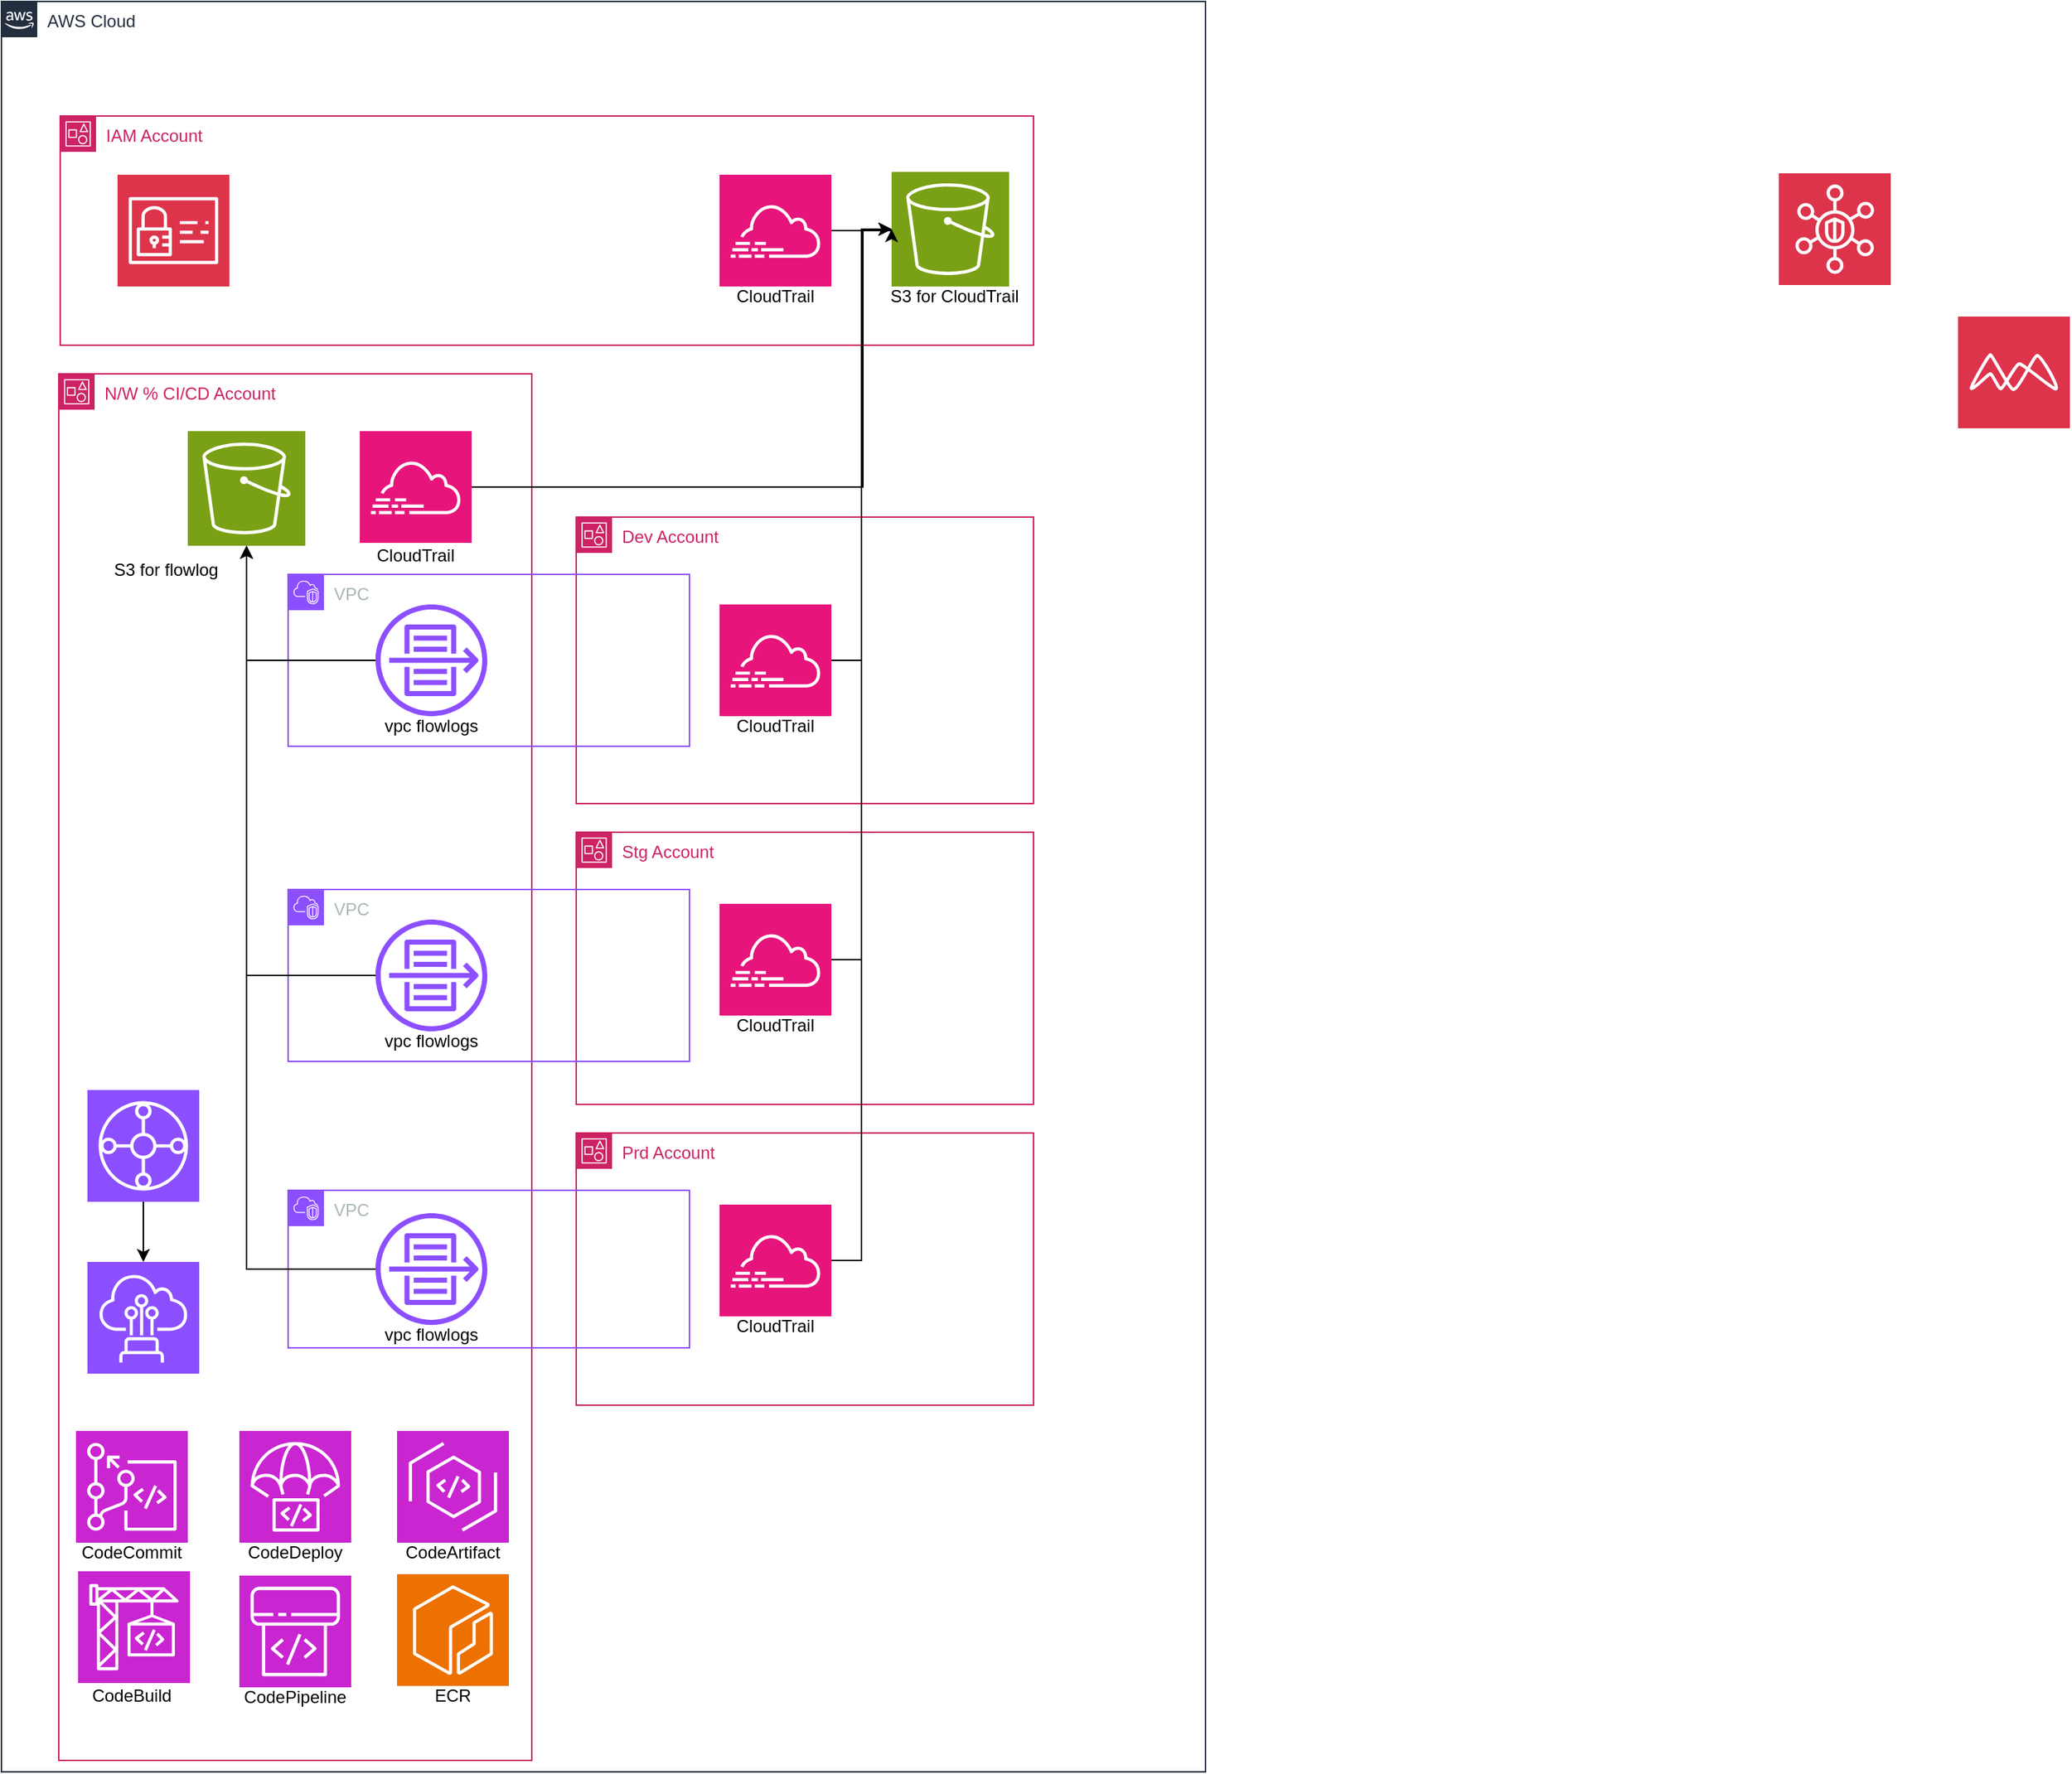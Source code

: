 <mxfile version="24.0.4" type="github">
  <diagram name="페이지-1" id="9XUS-zujEw5i6XTje2pb">
    <mxGraphModel dx="1877" dy="1734" grid="1" gridSize="10" guides="1" tooltips="1" connect="1" arrows="1" fold="1" page="1" pageScale="1" pageWidth="827" pageHeight="1169" math="0" shadow="0">
      <root>
        <mxCell id="0" />
        <mxCell id="1" parent="0" />
        <mxCell id="5tYZJrWsI3M2HunDDOS0-2" value="AWS Cloud" style="points=[[0,0],[0.25,0],[0.5,0],[0.75,0],[1,0],[1,0.25],[1,0.5],[1,0.75],[1,1],[0.75,1],[0.5,1],[0.25,1],[0,1],[0,0.75],[0,0.5],[0,0.25]];outlineConnect=0;gradientColor=none;html=1;whiteSpace=wrap;fontSize=12;fontStyle=0;container=1;pointerEvents=0;collapsible=0;recursiveResize=0;shape=mxgraph.aws4.group;grIcon=mxgraph.aws4.group_aws_cloud_alt;strokeColor=#232F3E;fillColor=none;verticalAlign=top;align=left;spacingLeft=30;fontColor=#232F3E;dashed=0;" vertex="1" parent="1">
          <mxGeometry x="-40" y="-40" width="840" height="1236" as="geometry" />
        </mxCell>
        <mxCell id="5tYZJrWsI3M2HunDDOS0-1" value="N/W % CI/CD Account" style="points=[[0,0],[0.25,0],[0.5,0],[0.75,0],[1,0],[1,0.25],[1,0.5],[1,0.75],[1,1],[0.75,1],[0.5,1],[0.25,1],[0,1],[0,0.75],[0,0.5],[0,0.25]];outlineConnect=0;gradientColor=none;html=1;whiteSpace=wrap;fontSize=12;fontStyle=0;container=1;pointerEvents=0;collapsible=0;recursiveResize=0;shape=mxgraph.aws4.group;grIcon=mxgraph.aws4.group_account;strokeColor=#CD2264;fillColor=none;verticalAlign=top;align=left;spacingLeft=30;fontColor=#CD2264;dashed=0;" vertex="1" parent="5tYZJrWsI3M2HunDDOS0-2">
          <mxGeometry x="40" y="260" width="330" height="968" as="geometry" />
        </mxCell>
        <mxCell id="5tYZJrWsI3M2HunDDOS0-39" style="edgeStyle=orthogonalEdgeStyle;rounded=0;orthogonalLoop=1;jettySize=auto;html=1;" edge="1" parent="5tYZJrWsI3M2HunDDOS0-1" source="5tYZJrWsI3M2HunDDOS0-18" target="5tYZJrWsI3M2HunDDOS0-24">
          <mxGeometry relative="1" as="geometry" />
        </mxCell>
        <mxCell id="5tYZJrWsI3M2HunDDOS0-18" value="" style="sketch=0;points=[[0,0,0],[0.25,0,0],[0.5,0,0],[0.75,0,0],[1,0,0],[0,1,0],[0.25,1,0],[0.5,1,0],[0.75,1,0],[1,1,0],[0,0.25,0],[0,0.5,0],[0,0.75,0],[1,0.25,0],[1,0.5,0],[1,0.75,0]];outlineConnect=0;fontColor=#232F3E;fillColor=#8C4FFF;strokeColor=#ffffff;dashed=0;verticalLabelPosition=bottom;verticalAlign=top;align=center;html=1;fontSize=12;fontStyle=0;aspect=fixed;shape=mxgraph.aws4.resourceIcon;resIcon=mxgraph.aws4.transit_gateway;" vertex="1" parent="5tYZJrWsI3M2HunDDOS0-1">
          <mxGeometry x="20" y="500" width="78" height="78" as="geometry" />
        </mxCell>
        <mxCell id="5tYZJrWsI3M2HunDDOS0-26" value="" style="sketch=0;points=[[0,0,0],[0.25,0,0],[0.5,0,0],[0.75,0,0],[1,0,0],[0,1,0],[0.25,1,0],[0.5,1,0],[0.75,1,0],[1,1,0],[0,0.25,0],[0,0.5,0],[0,0.75,0],[1,0.25,0],[1,0.5,0],[1,0.75,0]];points=[[0,0,0],[0.25,0,0],[0.5,0,0],[0.75,0,0],[1,0,0],[0,1,0],[0.25,1,0],[0.5,1,0],[0.75,1,0],[1,1,0],[0,0.25,0],[0,0.5,0],[0,0.75,0],[1,0.25,0],[1,0.5,0],[1,0.75,0]];outlineConnect=0;fontColor=#232F3E;fillColor=#E7157B;strokeColor=#ffffff;dashed=0;verticalLabelPosition=bottom;verticalAlign=top;align=center;html=1;fontSize=12;fontStyle=0;aspect=fixed;shape=mxgraph.aws4.resourceIcon;resIcon=mxgraph.aws4.cloudtrail;" vertex="1" parent="5tYZJrWsI3M2HunDDOS0-1">
          <mxGeometry x="210" y="40" width="78" height="78" as="geometry" />
        </mxCell>
        <mxCell id="5tYZJrWsI3M2HunDDOS0-24" value="" style="sketch=0;points=[[0,0,0],[0.25,0,0],[0.5,0,0],[0.75,0,0],[1,0,0],[0,1,0],[0.25,1,0],[0.5,1,0],[0.75,1,0],[1,1,0],[0,0.25,0],[0,0.5,0],[0,0.75,0],[1,0.25,0],[1,0.5,0],[1,0.75,0]];outlineConnect=0;fontColor=#232F3E;fillColor=#8C4FFF;strokeColor=#ffffff;dashed=0;verticalLabelPosition=bottom;verticalAlign=top;align=center;html=1;fontSize=12;fontStyle=0;aspect=fixed;shape=mxgraph.aws4.resourceIcon;resIcon=mxgraph.aws4.direct_connect;" vertex="1" parent="5tYZJrWsI3M2HunDDOS0-1">
          <mxGeometry x="20" y="620" width="78" height="78" as="geometry" />
        </mxCell>
        <mxCell id="5tYZJrWsI3M2HunDDOS0-41" value="" style="sketch=0;points=[[0,0,0],[0.25,0,0],[0.5,0,0],[0.75,0,0],[1,0,0],[0,1,0],[0.25,1,0],[0.5,1,0],[0.75,1,0],[1,1,0],[0,0.25,0],[0,0.5,0],[0,0.75,0],[1,0.25,0],[1,0.5,0],[1,0.75,0]];outlineConnect=0;fontColor=#232F3E;fillColor=#7AA116;strokeColor=#ffffff;dashed=0;verticalLabelPosition=bottom;verticalAlign=top;align=center;html=1;fontSize=12;fontStyle=0;aspect=fixed;shape=mxgraph.aws4.resourceIcon;resIcon=mxgraph.aws4.s3;" vertex="1" parent="5tYZJrWsI3M2HunDDOS0-1">
          <mxGeometry x="90" y="40" width="82" height="80" as="geometry" />
        </mxCell>
        <mxCell id="5tYZJrWsI3M2HunDDOS0-51" value="&lt;div&gt;&lt;span style=&quot;background-color: initial;&quot;&gt;CloudTrail&lt;/span&gt;&lt;br&gt;&lt;/div&gt;" style="text;html=1;align=center;verticalAlign=middle;whiteSpace=wrap;rounded=0;" vertex="1" parent="5tYZJrWsI3M2HunDDOS0-1">
          <mxGeometry x="194" y="120" width="110" height="13" as="geometry" />
        </mxCell>
        <mxCell id="5tYZJrWsI3M2HunDDOS0-53" value="&lt;div&gt;&lt;span style=&quot;background-color: initial;&quot;&gt;S3 for flowlog&lt;/span&gt;&lt;br&gt;&lt;/div&gt;" style="text;html=1;align=center;verticalAlign=middle;whiteSpace=wrap;rounded=0;" vertex="1" parent="5tYZJrWsI3M2HunDDOS0-1">
          <mxGeometry x="20" y="130" width="110" height="13" as="geometry" />
        </mxCell>
        <mxCell id="5tYZJrWsI3M2HunDDOS0-58" value="" style="sketch=0;points=[[0,0,0],[0.25,0,0],[0.5,0,0],[0.75,0,0],[1,0,0],[0,1,0],[0.25,1,0],[0.5,1,0],[0.75,1,0],[1,1,0],[0,0.25,0],[0,0.5,0],[0,0.75,0],[1,0.25,0],[1,0.5,0],[1,0.75,0]];outlineConnect=0;fontColor=#232F3E;fillColor=#C925D1;strokeColor=#ffffff;dashed=0;verticalLabelPosition=bottom;verticalAlign=top;align=center;html=1;fontSize=12;fontStyle=0;aspect=fixed;shape=mxgraph.aws4.resourceIcon;resIcon=mxgraph.aws4.codeartifact;" vertex="1" parent="5tYZJrWsI3M2HunDDOS0-1">
          <mxGeometry x="236" y="738" width="78" height="78" as="geometry" />
        </mxCell>
        <mxCell id="5tYZJrWsI3M2HunDDOS0-66" value="&lt;div&gt;&lt;span style=&quot;background-color: initial;&quot;&gt;CodeArtifact&lt;/span&gt;&lt;br&gt;&lt;/div&gt;" style="text;html=1;align=center;verticalAlign=middle;whiteSpace=wrap;rounded=0;" vertex="1" parent="5tYZJrWsI3M2HunDDOS0-1">
          <mxGeometry x="220" y="816" width="110" height="13" as="geometry" />
        </mxCell>
        <mxCell id="5tYZJrWsI3M2HunDDOS0-67" value="" style="sketch=0;points=[[0,0,0],[0.25,0,0],[0.5,0,0],[0.75,0,0],[1,0,0],[0,1,0],[0.25,1,0],[0.5,1,0],[0.75,1,0],[1,1,0],[0,0.25,0],[0,0.5,0],[0,0.75,0],[1,0.25,0],[1,0.5,0],[1,0.75,0]];outlineConnect=0;fontColor=#232F3E;fillColor=#ED7100;strokeColor=#ffffff;dashed=0;verticalLabelPosition=bottom;verticalAlign=top;align=center;html=1;fontSize=12;fontStyle=0;aspect=fixed;shape=mxgraph.aws4.resourceIcon;resIcon=mxgraph.aws4.ecr;" vertex="1" parent="5tYZJrWsI3M2HunDDOS0-1">
          <mxGeometry x="236" y="838" width="78" height="78" as="geometry" />
        </mxCell>
        <mxCell id="5tYZJrWsI3M2HunDDOS0-68" value="&lt;div&gt;&lt;span style=&quot;background-color: initial;&quot;&gt;ECR&lt;/span&gt;&lt;br&gt;&lt;/div&gt;" style="text;html=1;align=center;verticalAlign=middle;whiteSpace=wrap;rounded=0;" vertex="1" parent="5tYZJrWsI3M2HunDDOS0-1">
          <mxGeometry x="220" y="916" width="110" height="13" as="geometry" />
        </mxCell>
        <mxCell id="5tYZJrWsI3M2HunDDOS0-60" value="" style="sketch=0;points=[[0,0,0],[0.25,0,0],[0.5,0,0],[0.75,0,0],[1,0,0],[0,1,0],[0.25,1,0],[0.5,1,0],[0.75,1,0],[1,1,0],[0,0.25,0],[0,0.5,0],[0,0.75,0],[1,0.25,0],[1,0.5,0],[1,0.75,0]];outlineConnect=0;fontColor=#232F3E;fillColor=#C925D1;strokeColor=#ffffff;dashed=0;verticalLabelPosition=bottom;verticalAlign=top;align=center;html=1;fontSize=12;fontStyle=0;aspect=fixed;shape=mxgraph.aws4.resourceIcon;resIcon=mxgraph.aws4.codecommit;" vertex="1" parent="5tYZJrWsI3M2HunDDOS0-1">
          <mxGeometry x="12" y="738" width="78" height="78" as="geometry" />
        </mxCell>
        <mxCell id="5tYZJrWsI3M2HunDDOS0-65" value="&lt;div&gt;&lt;span style=&quot;background-color: initial;&quot;&gt;CodeCommit&lt;/span&gt;&lt;br&gt;&lt;/div&gt;" style="text;html=1;align=center;verticalAlign=middle;whiteSpace=wrap;rounded=0;" vertex="1" parent="5tYZJrWsI3M2HunDDOS0-1">
          <mxGeometry x="-4" y="816" width="110" height="13" as="geometry" />
        </mxCell>
        <mxCell id="5tYZJrWsI3M2HunDDOS0-59" value="" style="sketch=0;points=[[0,0,0],[0.25,0,0],[0.5,0,0],[0.75,0,0],[1,0,0],[0,1,0],[0.25,1,0],[0.5,1,0],[0.75,1,0],[1,1,0],[0,0.25,0],[0,0.5,0],[0,0.75,0],[1,0.25,0],[1,0.5,0],[1,0.75,0]];outlineConnect=0;fontColor=#232F3E;fillColor=#C925D1;strokeColor=#ffffff;dashed=0;verticalLabelPosition=bottom;verticalAlign=top;align=center;html=1;fontSize=12;fontStyle=0;aspect=fixed;shape=mxgraph.aws4.resourceIcon;resIcon=mxgraph.aws4.codebuild;" vertex="1" parent="5tYZJrWsI3M2HunDDOS0-1">
          <mxGeometry x="13.5" y="836" width="78" height="78" as="geometry" />
        </mxCell>
        <mxCell id="5tYZJrWsI3M2HunDDOS0-64" value="&lt;div&gt;&lt;span style=&quot;background-color: initial;&quot;&gt;CodeBuild&lt;/span&gt;&lt;br&gt;&lt;/div&gt;" style="text;html=1;align=center;verticalAlign=middle;whiteSpace=wrap;rounded=0;" vertex="1" parent="5tYZJrWsI3M2HunDDOS0-1">
          <mxGeometry x="-4" y="916" width="110" height="13" as="geometry" />
        </mxCell>
        <mxCell id="5tYZJrWsI3M2HunDDOS0-61" value="" style="sketch=0;points=[[0,0,0],[0.25,0,0],[0.5,0,0],[0.75,0,0],[1,0,0],[0,1,0],[0.25,1,0],[0.5,1,0],[0.75,1,0],[1,1,0],[0,0.25,0],[0,0.5,0],[0,0.75,0],[1,0.25,0],[1,0.5,0],[1,0.75,0]];outlineConnect=0;fontColor=#232F3E;fillColor=#C925D1;strokeColor=#ffffff;dashed=0;verticalLabelPosition=bottom;verticalAlign=top;align=center;html=1;fontSize=12;fontStyle=0;aspect=fixed;shape=mxgraph.aws4.resourceIcon;resIcon=mxgraph.aws4.codedeploy;" vertex="1" parent="5tYZJrWsI3M2HunDDOS0-1">
          <mxGeometry x="126" y="738" width="78" height="78" as="geometry" />
        </mxCell>
        <mxCell id="5tYZJrWsI3M2HunDDOS0-63" value="&lt;div&gt;&lt;span style=&quot;background-color: initial;&quot;&gt;CodeDeploy&lt;/span&gt;&lt;br&gt;&lt;/div&gt;" style="text;html=1;align=center;verticalAlign=middle;whiteSpace=wrap;rounded=0;" vertex="1" parent="5tYZJrWsI3M2HunDDOS0-1">
          <mxGeometry x="110" y="816" width="110" height="13" as="geometry" />
        </mxCell>
        <mxCell id="5tYZJrWsI3M2HunDDOS0-35" style="edgeStyle=orthogonalEdgeStyle;rounded=0;orthogonalLoop=1;jettySize=auto;html=1;exitX=0.5;exitY=1;exitDx=0;exitDy=0;" edge="1" parent="5tYZJrWsI3M2HunDDOS0-1">
          <mxGeometry relative="1" as="geometry">
            <mxPoint x="226" y="829" as="sourcePoint" />
            <mxPoint x="226" y="829" as="targetPoint" />
          </mxGeometry>
        </mxCell>
        <mxCell id="5tYZJrWsI3M2HunDDOS0-57" value="" style="sketch=0;points=[[0,0,0],[0.25,0,0],[0.5,0,0],[0.75,0,0],[1,0,0],[0,1,0],[0.25,1,0],[0.5,1,0],[0.75,1,0],[1,1,0],[0,0.25,0],[0,0.5,0],[0,0.75,0],[1,0.25,0],[1,0.5,0],[1,0.75,0]];outlineConnect=0;fontColor=#232F3E;fillColor=#C925D1;strokeColor=#ffffff;dashed=0;verticalLabelPosition=bottom;verticalAlign=top;align=center;html=1;fontSize=12;fontStyle=0;aspect=fixed;shape=mxgraph.aws4.resourceIcon;resIcon=mxgraph.aws4.codepipeline;" vertex="1" parent="5tYZJrWsI3M2HunDDOS0-1">
          <mxGeometry x="126" y="839" width="78" height="78" as="geometry" />
        </mxCell>
        <mxCell id="5tYZJrWsI3M2HunDDOS0-62" value="&lt;div&gt;&lt;span style=&quot;background-color: initial;&quot;&gt;CodePipeline&lt;/span&gt;&lt;br&gt;&lt;/div&gt;" style="text;html=1;align=center;verticalAlign=middle;whiteSpace=wrap;rounded=0;" vertex="1" parent="5tYZJrWsI3M2HunDDOS0-1">
          <mxGeometry x="110" y="917" width="110" height="13" as="geometry" />
        </mxCell>
        <mxCell id="5tYZJrWsI3M2HunDDOS0-3" value="Dev Account" style="points=[[0,0],[0.25,0],[0.5,0],[0.75,0],[1,0],[1,0.25],[1,0.5],[1,0.75],[1,1],[0.75,1],[0.5,1],[0.25,1],[0,1],[0,0.75],[0,0.5],[0,0.25]];outlineConnect=0;gradientColor=none;html=1;whiteSpace=wrap;fontSize=12;fontStyle=0;container=1;pointerEvents=0;collapsible=0;recursiveResize=0;shape=mxgraph.aws4.group;grIcon=mxgraph.aws4.group_account;strokeColor=#CD2264;fillColor=none;verticalAlign=top;align=left;spacingLeft=30;fontColor=#CD2264;dashed=0;" vertex="1" parent="5tYZJrWsI3M2HunDDOS0-2">
          <mxGeometry x="401" y="360" width="319" height="200" as="geometry" />
        </mxCell>
        <mxCell id="5tYZJrWsI3M2HunDDOS0-8" value="" style="sketch=0;points=[[0,0,0],[0.25,0,0],[0.5,0,0],[0.75,0,0],[1,0,0],[0,1,0],[0.25,1,0],[0.5,1,0],[0.75,1,0],[1,1,0],[0,0.25,0],[0,0.5,0],[0,0.75,0],[1,0.25,0],[1,0.5,0],[1,0.75,0]];points=[[0,0,0],[0.25,0,0],[0.5,0,0],[0.75,0,0],[1,0,0],[0,1,0],[0.25,1,0],[0.5,1,0],[0.75,1,0],[1,1,0],[0,0.25,0],[0,0.5,0],[0,0.75,0],[1,0.25,0],[1,0.5,0],[1,0.75,0]];outlineConnect=0;fontColor=#232F3E;fillColor=#E7157B;strokeColor=#ffffff;dashed=0;verticalLabelPosition=bottom;verticalAlign=top;align=center;html=1;fontSize=12;fontStyle=0;aspect=fixed;shape=mxgraph.aws4.resourceIcon;resIcon=mxgraph.aws4.cloudtrail;" vertex="1" parent="5tYZJrWsI3M2HunDDOS0-3">
          <mxGeometry x="100" y="61" width="78" height="78" as="geometry" />
        </mxCell>
        <mxCell id="5tYZJrWsI3M2HunDDOS0-48" value="&lt;div&gt;&lt;span style=&quot;background-color: initial;&quot;&gt;CloudTrail&lt;/span&gt;&lt;br&gt;&lt;/div&gt;" style="text;html=1;align=center;verticalAlign=middle;whiteSpace=wrap;rounded=0;" vertex="1" parent="5tYZJrWsI3M2HunDDOS0-3">
          <mxGeometry x="84" y="139" width="110" height="13" as="geometry" />
        </mxCell>
        <mxCell id="5tYZJrWsI3M2HunDDOS0-12" value="VPC" style="points=[[0,0],[0.25,0],[0.5,0],[0.75,0],[1,0],[1,0.25],[1,0.5],[1,0.75],[1,1],[0.75,1],[0.5,1],[0.25,1],[0,1],[0,0.75],[0,0.5],[0,0.25]];outlineConnect=0;gradientColor=none;html=1;whiteSpace=wrap;fontSize=12;fontStyle=0;container=1;pointerEvents=0;collapsible=0;recursiveResize=0;shape=mxgraph.aws4.group;grIcon=mxgraph.aws4.group_vpc2;strokeColor=#8C4FFF;fillColor=none;verticalAlign=top;align=left;spacingLeft=30;fontColor=#AAB7B8;dashed=0;" vertex="1" parent="5tYZJrWsI3M2HunDDOS0-2">
          <mxGeometry x="200" y="400" width="280" height="120" as="geometry" />
        </mxCell>
        <mxCell id="5tYZJrWsI3M2HunDDOS0-13" value="" style="sketch=0;outlineConnect=0;fontColor=#232F3E;gradientColor=none;fillColor=#8C4FFF;strokeColor=none;dashed=0;verticalLabelPosition=bottom;verticalAlign=top;align=center;html=1;fontSize=12;fontStyle=0;aspect=fixed;pointerEvents=1;shape=mxgraph.aws4.flow_logs;" vertex="1" parent="5tYZJrWsI3M2HunDDOS0-12">
          <mxGeometry x="61" y="21" width="78" height="78" as="geometry" />
        </mxCell>
        <mxCell id="5tYZJrWsI3M2HunDDOS0-54" value="&lt;div&gt;&lt;span style=&quot;background-color: initial;&quot;&gt;vpc flowlogs&lt;/span&gt;&lt;br&gt;&lt;/div&gt;" style="text;html=1;align=center;verticalAlign=middle;whiteSpace=wrap;rounded=0;" vertex="1" parent="5tYZJrWsI3M2HunDDOS0-12">
          <mxGeometry x="45" y="99" width="110" height="13" as="geometry" />
        </mxCell>
        <mxCell id="5tYZJrWsI3M2HunDDOS0-14" value="Stg Account" style="points=[[0,0],[0.25,0],[0.5,0],[0.75,0],[1,0],[1,0.25],[1,0.5],[1,0.75],[1,1],[0.75,1],[0.5,1],[0.25,1],[0,1],[0,0.75],[0,0.5],[0,0.25]];outlineConnect=0;gradientColor=none;html=1;whiteSpace=wrap;fontSize=12;fontStyle=0;container=1;pointerEvents=0;collapsible=0;recursiveResize=0;shape=mxgraph.aws4.group;grIcon=mxgraph.aws4.group_account;strokeColor=#CD2264;fillColor=none;verticalAlign=top;align=left;spacingLeft=30;fontColor=#CD2264;dashed=0;" vertex="1" parent="5tYZJrWsI3M2HunDDOS0-2">
          <mxGeometry x="401" y="580" width="319" height="190" as="geometry" />
        </mxCell>
        <mxCell id="5tYZJrWsI3M2HunDDOS0-15" value="" style="sketch=0;points=[[0,0,0],[0.25,0,0],[0.5,0,0],[0.75,0,0],[1,0,0],[0,1,0],[0.25,1,0],[0.5,1,0],[0.75,1,0],[1,1,0],[0,0.25,0],[0,0.5,0],[0,0.75,0],[1,0.25,0],[1,0.5,0],[1,0.75,0]];points=[[0,0,0],[0.25,0,0],[0.5,0,0],[0.75,0,0],[1,0,0],[0,1,0],[0.25,1,0],[0.5,1,0],[0.75,1,0],[1,1,0],[0,0.25,0],[0,0.5,0],[0,0.75,0],[1,0.25,0],[1,0.5,0],[1,0.75,0]];outlineConnect=0;fontColor=#232F3E;fillColor=#E7157B;strokeColor=#ffffff;dashed=0;verticalLabelPosition=bottom;verticalAlign=top;align=center;html=1;fontSize=12;fontStyle=0;aspect=fixed;shape=mxgraph.aws4.resourceIcon;resIcon=mxgraph.aws4.cloudtrail;" vertex="1" parent="5tYZJrWsI3M2HunDDOS0-14">
          <mxGeometry x="100" y="50" width="78" height="78" as="geometry" />
        </mxCell>
        <mxCell id="5tYZJrWsI3M2HunDDOS0-49" value="&lt;div&gt;&lt;span style=&quot;background-color: initial;&quot;&gt;CloudTrail&lt;/span&gt;&lt;br&gt;&lt;/div&gt;" style="text;html=1;align=center;verticalAlign=middle;whiteSpace=wrap;rounded=0;" vertex="1" parent="5tYZJrWsI3M2HunDDOS0-14">
          <mxGeometry x="84" y="128" width="110" height="13" as="geometry" />
        </mxCell>
        <mxCell id="5tYZJrWsI3M2HunDDOS0-16" value="Prd Account" style="points=[[0,0],[0.25,0],[0.5,0],[0.75,0],[1,0],[1,0.25],[1,0.5],[1,0.75],[1,1],[0.75,1],[0.5,1],[0.25,1],[0,1],[0,0.75],[0,0.5],[0,0.25]];outlineConnect=0;gradientColor=none;html=1;whiteSpace=wrap;fontSize=12;fontStyle=0;container=1;pointerEvents=0;collapsible=0;recursiveResize=0;shape=mxgraph.aws4.group;grIcon=mxgraph.aws4.group_account;strokeColor=#CD2264;fillColor=none;verticalAlign=top;align=left;spacingLeft=30;fontColor=#CD2264;dashed=0;" vertex="1" parent="5tYZJrWsI3M2HunDDOS0-2">
          <mxGeometry x="401" y="790" width="319" height="190" as="geometry" />
        </mxCell>
        <mxCell id="5tYZJrWsI3M2HunDDOS0-17" value="" style="sketch=0;points=[[0,0,0],[0.25,0,0],[0.5,0,0],[0.75,0,0],[1,0,0],[0,1,0],[0.25,1,0],[0.5,1,0],[0.75,1,0],[1,1,0],[0,0.25,0],[0,0.5,0],[0,0.75,0],[1,0.25,0],[1,0.5,0],[1,0.75,0]];points=[[0,0,0],[0.25,0,0],[0.5,0,0],[0.75,0,0],[1,0,0],[0,1,0],[0.25,1,0],[0.5,1,0],[0.75,1,0],[1,1,0],[0,0.25,0],[0,0.5,0],[0,0.75,0],[1,0.25,0],[1,0.5,0],[1,0.75,0]];outlineConnect=0;fontColor=#232F3E;fillColor=#E7157B;strokeColor=#ffffff;dashed=0;verticalLabelPosition=bottom;verticalAlign=top;align=center;html=1;fontSize=12;fontStyle=0;aspect=fixed;shape=mxgraph.aws4.resourceIcon;resIcon=mxgraph.aws4.cloudtrail;" vertex="1" parent="5tYZJrWsI3M2HunDDOS0-16">
          <mxGeometry x="100" y="50" width="78" height="78" as="geometry" />
        </mxCell>
        <mxCell id="5tYZJrWsI3M2HunDDOS0-21" value="VPC" style="points=[[0,0],[0.25,0],[0.5,0],[0.75,0],[1,0],[1,0.25],[1,0.5],[1,0.75],[1,1],[0.75,1],[0.5,1],[0.25,1],[0,1],[0,0.75],[0,0.5],[0,0.25]];outlineConnect=0;gradientColor=none;html=1;whiteSpace=wrap;fontSize=12;fontStyle=0;container=1;pointerEvents=0;collapsible=0;recursiveResize=0;shape=mxgraph.aws4.group;grIcon=mxgraph.aws4.group_vpc2;strokeColor=#8C4FFF;fillColor=none;verticalAlign=top;align=left;spacingLeft=30;fontColor=#AAB7B8;dashed=0;" vertex="1" parent="5tYZJrWsI3M2HunDDOS0-16">
          <mxGeometry x="-201" y="40" width="280" height="110" as="geometry" />
        </mxCell>
        <mxCell id="5tYZJrWsI3M2HunDDOS0-22" value="" style="sketch=0;outlineConnect=0;fontColor=#232F3E;gradientColor=none;fillColor=#8C4FFF;strokeColor=none;dashed=0;verticalLabelPosition=bottom;verticalAlign=top;align=center;html=1;fontSize=12;fontStyle=0;aspect=fixed;pointerEvents=1;shape=mxgraph.aws4.flow_logs;" vertex="1" parent="5tYZJrWsI3M2HunDDOS0-21">
          <mxGeometry x="61" y="16" width="78" height="78" as="geometry" />
        </mxCell>
        <mxCell id="5tYZJrWsI3M2HunDDOS0-56" value="&lt;div&gt;&lt;span style=&quot;background-color: initial;&quot;&gt;vpc flowlogs&lt;/span&gt;&lt;br&gt;&lt;/div&gt;" style="text;html=1;align=center;verticalAlign=middle;whiteSpace=wrap;rounded=0;" vertex="1" parent="5tYZJrWsI3M2HunDDOS0-21">
          <mxGeometry x="45" y="94" width="110" height="13" as="geometry" />
        </mxCell>
        <mxCell id="5tYZJrWsI3M2HunDDOS0-50" value="&lt;div&gt;&lt;span style=&quot;background-color: initial;&quot;&gt;CloudTrail&lt;/span&gt;&lt;br&gt;&lt;/div&gt;" style="text;html=1;align=center;verticalAlign=middle;whiteSpace=wrap;rounded=0;" vertex="1" parent="5tYZJrWsI3M2HunDDOS0-16">
          <mxGeometry x="84" y="128" width="110" height="13" as="geometry" />
        </mxCell>
        <mxCell id="5tYZJrWsI3M2HunDDOS0-4" value="IAM Account" style="points=[[0,0],[0.25,0],[0.5,0],[0.75,0],[1,0],[1,0.25],[1,0.5],[1,0.75],[1,1],[0.75,1],[0.5,1],[0.25,1],[0,1],[0,0.75],[0,0.5],[0,0.25]];outlineConnect=0;gradientColor=none;html=1;whiteSpace=wrap;fontSize=12;fontStyle=0;container=1;pointerEvents=0;collapsible=0;recursiveResize=0;shape=mxgraph.aws4.group;grIcon=mxgraph.aws4.group_account;strokeColor=#CD2264;fillColor=none;verticalAlign=top;align=left;spacingLeft=30;fontColor=#CD2264;dashed=0;" vertex="1" parent="5tYZJrWsI3M2HunDDOS0-2">
          <mxGeometry x="41" y="80" width="679" height="160" as="geometry" />
        </mxCell>
        <mxCell id="5tYZJrWsI3M2HunDDOS0-30" style="edgeStyle=orthogonalEdgeStyle;rounded=0;orthogonalLoop=1;jettySize=auto;html=1;" edge="1" parent="5tYZJrWsI3M2HunDDOS0-4" source="5tYZJrWsI3M2HunDDOS0-23" target="5tYZJrWsI3M2HunDDOS0-10">
          <mxGeometry relative="1" as="geometry" />
        </mxCell>
        <mxCell id="5tYZJrWsI3M2HunDDOS0-23" value="" style="sketch=0;points=[[0,0,0],[0.25,0,0],[0.5,0,0],[0.75,0,0],[1,0,0],[0,1,0],[0.25,1,0],[0.5,1,0],[0.75,1,0],[1,1,0],[0,0.25,0],[0,0.5,0],[0,0.75,0],[1,0.25,0],[1,0.5,0],[1,0.75,0]];points=[[0,0,0],[0.25,0,0],[0.5,0,0],[0.75,0,0],[1,0,0],[0,1,0],[0.25,1,0],[0.5,1,0],[0.75,1,0],[1,1,0],[0,0.25,0],[0,0.5,0],[0,0.75,0],[1,0.25,0],[1,0.5,0],[1,0.75,0]];outlineConnect=0;fontColor=#232F3E;fillColor=#E7157B;strokeColor=#ffffff;dashed=0;verticalLabelPosition=bottom;verticalAlign=top;align=center;html=1;fontSize=12;fontStyle=0;aspect=fixed;shape=mxgraph.aws4.resourceIcon;resIcon=mxgraph.aws4.cloudtrail;" vertex="1" parent="5tYZJrWsI3M2HunDDOS0-4">
          <mxGeometry x="460" y="41" width="78" height="78" as="geometry" />
        </mxCell>
        <mxCell id="5tYZJrWsI3M2HunDDOS0-10" value="" style="sketch=0;points=[[0,0,0],[0.25,0,0],[0.5,0,0],[0.75,0,0],[1,0,0],[0,1,0],[0.25,1,0],[0.5,1,0],[0.75,1,0],[1,1,0],[0,0.25,0],[0,0.5,0],[0,0.75,0],[1,0.25,0],[1,0.5,0],[1,0.75,0]];outlineConnect=0;fontColor=#232F3E;fillColor=#7AA116;strokeColor=#ffffff;dashed=0;verticalLabelPosition=bottom;verticalAlign=top;align=center;html=1;fontSize=12;fontStyle=0;aspect=fixed;shape=mxgraph.aws4.resourceIcon;resIcon=mxgraph.aws4.s3;" vertex="1" parent="5tYZJrWsI3M2HunDDOS0-4">
          <mxGeometry x="580" y="39" width="82" height="80" as="geometry" />
        </mxCell>
        <mxCell id="5tYZJrWsI3M2HunDDOS0-25" value="" style="sketch=0;points=[[0,0,0],[0.25,0,0],[0.5,0,0],[0.75,0,0],[1,0,0],[0,1,0],[0.25,1,0],[0.5,1,0],[0.75,1,0],[1,1,0],[0,0.25,0],[0,0.5,0],[0,0.75,0],[1,0.25,0],[1,0.5,0],[1,0.75,0]];outlineConnect=0;fontColor=#232F3E;fillColor=#DD344C;strokeColor=#ffffff;dashed=0;verticalLabelPosition=bottom;verticalAlign=top;align=center;html=1;fontSize=12;fontStyle=0;aspect=fixed;shape=mxgraph.aws4.resourceIcon;resIcon=mxgraph.aws4.identity_and_access_management;" vertex="1" parent="5tYZJrWsI3M2HunDDOS0-4">
          <mxGeometry x="40" y="41" width="78" height="78" as="geometry" />
        </mxCell>
        <mxCell id="5tYZJrWsI3M2HunDDOS0-29" style="edgeStyle=orthogonalEdgeStyle;rounded=0;orthogonalLoop=1;jettySize=auto;html=1;exitX=0.5;exitY=1;exitDx=0;exitDy=0;exitPerimeter=0;" edge="1" parent="5tYZJrWsI3M2HunDDOS0-4" source="5tYZJrWsI3M2HunDDOS0-10" target="5tYZJrWsI3M2HunDDOS0-10">
          <mxGeometry relative="1" as="geometry" />
        </mxCell>
        <mxCell id="5tYZJrWsI3M2HunDDOS0-28" value="&lt;div&gt;&lt;span style=&quot;background-color: initial;&quot;&gt;CloudTrail&lt;/span&gt;&lt;br&gt;&lt;/div&gt;" style="text;html=1;align=center;verticalAlign=middle;whiteSpace=wrap;rounded=0;" vertex="1" parent="5tYZJrWsI3M2HunDDOS0-4">
          <mxGeometry x="444" y="119" width="110" height="13" as="geometry" />
        </mxCell>
        <mxCell id="5tYZJrWsI3M2HunDDOS0-52" value="&lt;div&gt;&lt;span style=&quot;background-color: initial;&quot;&gt;S3 for CloudTrail&lt;/span&gt;&lt;br&gt;&lt;/div&gt;" style="text;html=1;align=center;verticalAlign=middle;whiteSpace=wrap;rounded=0;" vertex="1" parent="5tYZJrWsI3M2HunDDOS0-4">
          <mxGeometry x="569" y="119" width="110" height="13" as="geometry" />
        </mxCell>
        <mxCell id="5tYZJrWsI3M2HunDDOS0-19" value="VPC" style="points=[[0,0],[0.25,0],[0.5,0],[0.75,0],[1,0],[1,0.25],[1,0.5],[1,0.75],[1,1],[0.75,1],[0.5,1],[0.25,1],[0,1],[0,0.75],[0,0.5],[0,0.25]];outlineConnect=0;gradientColor=none;html=1;whiteSpace=wrap;fontSize=12;fontStyle=0;container=1;pointerEvents=0;collapsible=0;recursiveResize=0;shape=mxgraph.aws4.group;grIcon=mxgraph.aws4.group_vpc2;strokeColor=#8C4FFF;fillColor=none;verticalAlign=top;align=left;spacingLeft=30;fontColor=#AAB7B8;dashed=0;" vertex="1" parent="5tYZJrWsI3M2HunDDOS0-2">
          <mxGeometry x="200" y="620" width="280" height="120" as="geometry" />
        </mxCell>
        <mxCell id="5tYZJrWsI3M2HunDDOS0-20" value="" style="sketch=0;outlineConnect=0;fontColor=#232F3E;gradientColor=none;fillColor=#8C4FFF;strokeColor=none;dashed=0;verticalLabelPosition=bottom;verticalAlign=top;align=center;html=1;fontSize=12;fontStyle=0;aspect=fixed;pointerEvents=1;shape=mxgraph.aws4.flow_logs;" vertex="1" parent="5tYZJrWsI3M2HunDDOS0-19">
          <mxGeometry x="61" y="21" width="78" height="78" as="geometry" />
        </mxCell>
        <mxCell id="5tYZJrWsI3M2HunDDOS0-55" value="&lt;div&gt;&lt;span style=&quot;background-color: initial;&quot;&gt;vpc flowlogs&lt;/span&gt;&lt;br&gt;&lt;/div&gt;" style="text;html=1;align=center;verticalAlign=middle;whiteSpace=wrap;rounded=0;" vertex="1" parent="5tYZJrWsI3M2HunDDOS0-19">
          <mxGeometry x="45" y="99" width="110" height="13" as="geometry" />
        </mxCell>
        <mxCell id="5tYZJrWsI3M2HunDDOS0-31" style="edgeStyle=orthogonalEdgeStyle;rounded=0;orthogonalLoop=1;jettySize=auto;html=1;entryX=0;entryY=0.5;entryDx=0;entryDy=0;entryPerimeter=0;" edge="1" parent="5tYZJrWsI3M2HunDDOS0-2" source="5tYZJrWsI3M2HunDDOS0-8" target="5tYZJrWsI3M2HunDDOS0-10">
          <mxGeometry relative="1" as="geometry" />
        </mxCell>
        <mxCell id="5tYZJrWsI3M2HunDDOS0-32" style="edgeStyle=orthogonalEdgeStyle;rounded=0;orthogonalLoop=1;jettySize=auto;html=1;entryX=0;entryY=0.5;entryDx=0;entryDy=0;entryPerimeter=0;" edge="1" parent="5tYZJrWsI3M2HunDDOS0-2" source="5tYZJrWsI3M2HunDDOS0-15" target="5tYZJrWsI3M2HunDDOS0-10">
          <mxGeometry relative="1" as="geometry" />
        </mxCell>
        <mxCell id="5tYZJrWsI3M2HunDDOS0-33" style="edgeStyle=orthogonalEdgeStyle;rounded=0;orthogonalLoop=1;jettySize=auto;html=1;entryX=0;entryY=0.5;entryDx=0;entryDy=0;entryPerimeter=0;" edge="1" parent="5tYZJrWsI3M2HunDDOS0-2" source="5tYZJrWsI3M2HunDDOS0-17" target="5tYZJrWsI3M2HunDDOS0-10">
          <mxGeometry relative="1" as="geometry" />
        </mxCell>
        <mxCell id="5tYZJrWsI3M2HunDDOS0-40" style="edgeStyle=orthogonalEdgeStyle;rounded=0;orthogonalLoop=1;jettySize=auto;html=1;entryX=0;entryY=0.5;entryDx=0;entryDy=0;entryPerimeter=0;" edge="1" parent="5tYZJrWsI3M2HunDDOS0-2" source="5tYZJrWsI3M2HunDDOS0-26" target="5tYZJrWsI3M2HunDDOS0-10">
          <mxGeometry relative="1" as="geometry">
            <Array as="points">
              <mxPoint x="601" y="339" />
              <mxPoint x="601" y="160" />
            </Array>
          </mxGeometry>
        </mxCell>
        <mxCell id="5tYZJrWsI3M2HunDDOS0-45" style="edgeStyle=orthogonalEdgeStyle;rounded=0;orthogonalLoop=1;jettySize=auto;html=1;entryX=0.5;entryY=1;entryDx=0;entryDy=0;entryPerimeter=0;" edge="1" parent="5tYZJrWsI3M2HunDDOS0-2" source="5tYZJrWsI3M2HunDDOS0-13" target="5tYZJrWsI3M2HunDDOS0-41">
          <mxGeometry relative="1" as="geometry" />
        </mxCell>
        <mxCell id="5tYZJrWsI3M2HunDDOS0-46" style="edgeStyle=orthogonalEdgeStyle;rounded=0;orthogonalLoop=1;jettySize=auto;html=1;" edge="1" parent="5tYZJrWsI3M2HunDDOS0-2" source="5tYZJrWsI3M2HunDDOS0-20" target="5tYZJrWsI3M2HunDDOS0-41">
          <mxGeometry relative="1" as="geometry" />
        </mxCell>
        <mxCell id="5tYZJrWsI3M2HunDDOS0-47" style="edgeStyle=orthogonalEdgeStyle;rounded=0;orthogonalLoop=1;jettySize=auto;html=1;" edge="1" parent="5tYZJrWsI3M2HunDDOS0-2" source="5tYZJrWsI3M2HunDDOS0-22" target="5tYZJrWsI3M2HunDDOS0-41">
          <mxGeometry relative="1" as="geometry" />
        </mxCell>
        <mxCell id="5tYZJrWsI3M2HunDDOS0-6" value="" style="sketch=0;points=[[0,0,0],[0.25,0,0],[0.5,0,0],[0.75,0,0],[1,0,0],[0,1,0],[0.25,1,0],[0.5,1,0],[0.75,1,0],[1,1,0],[0,0.25,0],[0,0.5,0],[0,0.75,0],[1,0.25,0],[1,0.5,0],[1,0.75,0]];outlineConnect=0;fontColor=#232F3E;fillColor=#DD344C;strokeColor=#ffffff;dashed=0;verticalLabelPosition=bottom;verticalAlign=top;align=center;html=1;fontSize=12;fontStyle=0;aspect=fixed;shape=mxgraph.aws4.resourceIcon;resIcon=mxgraph.aws4.macie;" vertex="1" parent="1">
          <mxGeometry x="1325" y="180" width="78" height="78" as="geometry" />
        </mxCell>
        <mxCell id="5tYZJrWsI3M2HunDDOS0-7" value="" style="sketch=0;points=[[0,0,0],[0.25,0,0],[0.5,0,0],[0.75,0,0],[1,0,0],[0,1,0],[0.25,1,0],[0.5,1,0],[0.75,1,0],[1,1,0],[0,0.25,0],[0,0.5,0],[0,0.75,0],[1,0.25,0],[1,0.5,0],[1,0.75,0]];outlineConnect=0;fontColor=#232F3E;fillColor=#DD344C;strokeColor=#ffffff;dashed=0;verticalLabelPosition=bottom;verticalAlign=top;align=center;html=1;fontSize=12;fontStyle=0;aspect=fixed;shape=mxgraph.aws4.resourceIcon;resIcon=mxgraph.aws4.security_hub;" vertex="1" parent="1">
          <mxGeometry x="1200" y="80" width="78" height="78" as="geometry" />
        </mxCell>
      </root>
    </mxGraphModel>
  </diagram>
</mxfile>
